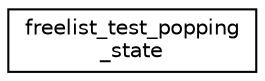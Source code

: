 digraph "Graphical Class Hierarchy"
{
 // LATEX_PDF_SIZE
  edge [fontname="Helvetica",fontsize="10",labelfontname="Helvetica",labelfontsize="10"];
  node [fontname="Helvetica",fontsize="10",shape=record];
  rankdir="LR";
  Node0 [label="freelist_test_popping\l_state",height=0.2,width=0.4,color="black", fillcolor="white", style="filled",URL="$structfreelist__test__popping__state.html",tooltip=" "];
}
